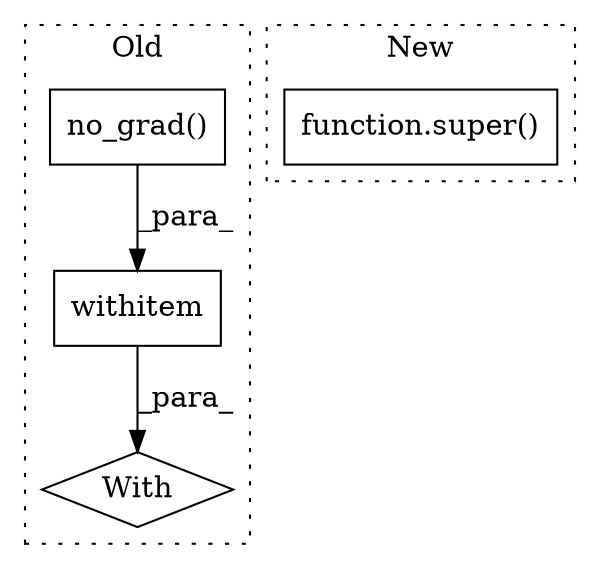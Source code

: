 digraph G {
subgraph cluster0 {
1 [label="withitem" a="49" s="1554" l="5" shape="box"];
3 [label="With" a="39" s="1549,1559" l="5,62" shape="diamond"];
4 [label="no_grad()" a="75" s="1554" l="15" shape="box"];
label = "Old";
style="dotted";
}
subgraph cluster1 {
2 [label="function.super()" a="75" s="1492" l="7" shape="box"];
label = "New";
style="dotted";
}
1 -> 3 [label="_para_"];
4 -> 1 [label="_para_"];
}